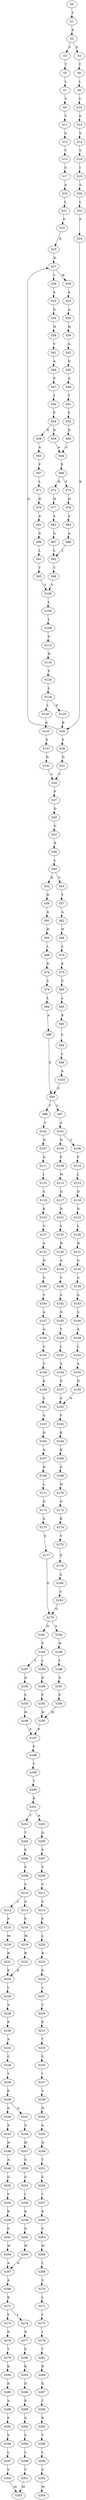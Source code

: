 strict digraph  {
	S0 -> S1 [ label = Y ];
	S1 -> S2 [ label = K ];
	S2 -> S3 [ label = S ];
	S2 -> S4 [ label = E ];
	S3 -> S5 [ label = T ];
	S4 -> S6 [ label = T ];
	S5 -> S7 [ label = L ];
	S6 -> S8 [ label = L ];
	S7 -> S9 [ label = V ];
	S8 -> S10 [ label = V ];
	S9 -> S11 [ label = T ];
	S10 -> S12 [ label = G ];
	S11 -> S13 [ label = S ];
	S12 -> S14 [ label = S ];
	S13 -> S15 [ label = V ];
	S14 -> S16 [ label = V ];
	S15 -> S17 [ label = S ];
	S16 -> S18 [ label = I ];
	S17 -> S19 [ label = A ];
	S18 -> S20 [ label = S ];
	S19 -> S21 [ label = L ];
	S20 -> S22 [ label = L ];
	S21 -> S23 [ label = F ];
	S22 -> S24 [ label = F ];
	S23 -> S25 [ label = K ];
	S24 -> S26 [ label = K ];
	S25 -> S27 [ label = D ];
	S26 -> S28 [ label = F ];
	S26 -> S27 [ label = D ];
	S27 -> S29 [ label = L ];
	S27 -> S30 [ label = W ];
	S28 -> S31 [ label = N ];
	S29 -> S32 [ label = S ];
	S30 -> S33 [ label = A ];
	S31 -> S34 [ label = V ];
	S32 -> S35 [ label = A ];
	S33 -> S36 [ label = A ];
	S34 -> S37 [ label = P ];
	S35 -> S38 [ label = H ];
	S36 -> S39 [ label = H ];
	S37 -> S40 [ label = D ];
	S38 -> S41 [ label = V ];
	S39 -> S42 [ label = A ];
	S40 -> S43 [ label = V ];
	S41 -> S44 [ label = A ];
	S42 -> S45 [ label = D ];
	S43 -> S46 [ label = R ];
	S44 -> S47 [ label = P ];
	S45 -> S48 [ label = A ];
	S46 -> S49 [ label = L ];
	S47 -> S50 [ label = T ];
	S48 -> S51 [ label = T ];
	S49 -> S52 [ label = K ];
	S49 -> S53 [ label = V ];
	S50 -> S54 [ label = F ];
	S51 -> S55 [ label = F ];
	S52 -> S56 [ label = H ];
	S53 -> S57 [ label = Y ];
	S54 -> S58 [ label = E ];
	S54 -> S59 [ label = D ];
	S55 -> S60 [ label = D ];
	S56 -> S61 [ label = A ];
	S57 -> S62 [ label = A ];
	S58 -> S63 [ label = A ];
	S59 -> S64 [ label = A ];
	S60 -> S64 [ label = A ];
	S61 -> S65 [ label = H ];
	S62 -> S66 [ label = H ];
	S63 -> S67 [ label = P ];
	S64 -> S68 [ label = P ];
	S65 -> S69 [ label = L ];
	S66 -> S70 [ label = L ];
	S67 -> S71 [ label = L ];
	S68 -> S72 [ label = H ];
	S68 -> S73 [ label = F ];
	S69 -> S74 [ label = D ];
	S70 -> S75 [ label = E ];
	S71 -> S76 [ label = H ];
	S72 -> S77 [ label = H ];
	S73 -> S78 [ label = H ];
	S74 -> S79 [ label = S ];
	S75 -> S80 [ label = S ];
	S76 -> S81 [ label = A ];
	S77 -> S82 [ label = S ];
	S78 -> S83 [ label = S ];
	S79 -> S84 [ label = L ];
	S80 -> S85 [ label = L ];
	S81 -> S86 [ label = A ];
	S82 -> S87 [ label = A ];
	S83 -> S88 [ label = A ];
	S84 -> S89 [ label = A ];
	S85 -> S90 [ label = K ];
	S86 -> S91 [ label = L ];
	S87 -> S92 [ label = L ];
	S88 -> S92 [ label = L ];
	S89 -> S93 [ label = S ];
	S90 -> S94 [ label = S ];
	S91 -> S95 [ label = T ];
	S92 -> S96 [ label = T ];
	S93 -> S97 [ label = L ];
	S93 -> S98 [ label = T ];
	S94 -> S99 [ label = L ];
	S95 -> S100 [ label = V ];
	S96 -> S100 [ label = V ];
	S97 -> S101 [ label = A ];
	S98 -> S102 [ label = V ];
	S99 -> S103 [ label = A ];
	S100 -> S104 [ label = L ];
	S101 -> S105 [ label = N ];
	S101 -> S106 [ label = G ];
	S102 -> S107 [ label = N ];
	S103 -> S93 [ label = S ];
	S104 -> S108 [ label = L ];
	S105 -> S109 [ label = P ];
	S106 -> S110 [ label = P ];
	S107 -> S111 [ label = D ];
	S108 -> S112 [ label = C ];
	S109 -> S113 [ label = M ];
	S110 -> S114 [ label = L ];
	S111 -> S115 [ label = I ];
	S112 -> S116 [ label = H ];
	S113 -> S117 [ label = D ];
	S114 -> S118 [ label = D ];
	S115 -> S119 [ label = S ];
	S116 -> S120 [ label = S ];
	S117 -> S121 [ label = D ];
	S118 -> S122 [ label = D ];
	S119 -> S123 [ label = K ];
	S120 -> S124 [ label = L ];
	S121 -> S125 [ label = V ];
	S122 -> S126 [ label = L ];
	S123 -> S127 [ label = V ];
	S124 -> S128 [ label = L ];
	S124 -> S129 [ label = F ];
	S125 -> S130 [ label = H ];
	S126 -> S131 [ label = H ];
	S127 -> S132 [ label = A ];
	S128 -> S133 [ label = K ];
	S129 -> S26 [ label = K ];
	S130 -> S134 [ label = A ];
	S131 -> S135 [ label = G ];
	S132 -> S136 [ label = D ];
	S133 -> S137 [ label = F ];
	S134 -> S138 [ label = V ];
	S135 -> S139 [ label = A ];
	S136 -> S140 [ label = G ];
	S137 -> S141 [ label = N ];
	S138 -> S142 [ label = A ];
	S139 -> S143 [ label = A ];
	S140 -> S144 [ label = V ];
	S141 -> S34 [ label = V ];
	S142 -> S145 [ label = N ];
	S143 -> S146 [ label = S ];
	S144 -> S147 [ label = A ];
	S145 -> S148 [ label = T ];
	S146 -> S149 [ label = A ];
	S147 -> S150 [ label = A ];
	S148 -> S151 [ label = L ];
	S149 -> S152 [ label = L ];
	S150 -> S153 [ label = V ];
	S151 -> S154 [ label = A ];
	S152 -> S155 [ label = A ];
	S153 -> S156 [ label = V ];
	S154 -> S157 [ label = D ];
	S155 -> S158 [ label = D ];
	S156 -> S159 [ label = K ];
	S157 -> S160 [ label = A ];
	S158 -> S160 [ label = A ];
	S159 -> S161 [ label = S ];
	S160 -> S162 [ label = V ];
	S161 -> S163 [ label = G ];
	S162 -> S164 [ label = K ];
	S163 -> S165 [ label = H ];
	S164 -> S166 [ label = K ];
	S165 -> S167 [ label = A ];
	S166 -> S168 [ label = G ];
	S167 -> S169 [ label = R ];
	S168 -> S170 [ label = H ];
	S169 -> S171 [ label = L ];
	S170 -> S172 [ label = G ];
	S171 -> S173 [ label = Q ];
	S172 -> S174 [ label = K ];
	S173 -> S175 [ label = A ];
	S174 -> S176 [ label = V ];
	S175 -> S177 [ label = S ];
	S176 -> S178 [ label = Q ];
	S177 -> S179 [ label = G ];
	S178 -> S180 [ label = A ];
	S179 -> S181 [ label = H ];
	S179 -> S182 [ label = S ];
	S180 -> S183 [ label = S ];
	S181 -> S184 [ label = S ];
	S182 -> S185 [ label = H ];
	S183 -> S179 [ label = G ];
	S184 -> S186 [ label = L ];
	S184 -> S187 [ label = V ];
	S185 -> S188 [ label = L ];
	S186 -> S189 [ label = D ];
	S187 -> S190 [ label = D ];
	S188 -> S191 [ label = D ];
	S189 -> S192 [ label = F ];
	S190 -> S193 [ label = F ];
	S191 -> S194 [ label = F ];
	S192 -> S195 [ label = H ];
	S193 -> S196 [ label = H ];
	S194 -> S195 [ label = H ];
	S195 -> S197 [ label = P ];
	S196 -> S197 [ label = P ];
	S197 -> S198 [ label = F ];
	S198 -> S199 [ label = Y ];
	S199 -> S200 [ label = T ];
	S200 -> S201 [ label = K ];
	S201 -> S202 [ label = T ];
	S201 -> S203 [ label = A ];
	S202 -> S204 [ label = T ];
	S203 -> S205 [ label = Q ];
	S204 -> S206 [ label = P ];
	S205 -> S207 [ label = P ];
	S206 -> S208 [ label = F ];
	S207 -> S209 [ label = Y ];
	S208 -> S210 [ label = S ];
	S209 -> S211 [ label = C ];
	S210 -> S212 [ label = L ];
	S210 -> S213 [ label = A ];
	S211 -> S214 [ label = S ];
	S212 -> S215 [ label = F ];
	S213 -> S216 [ label = F ];
	S214 -> S217 [ label = F ];
	S215 -> S218 [ label = M ];
	S216 -> S219 [ label = M ];
	S217 -> S220 [ label = L ];
	S218 -> S221 [ label = R ];
	S219 -> S222 [ label = R ];
	S220 -> S223 [ label = R ];
	S221 -> S224 [ label = E ];
	S222 -> S224 [ label = E ];
	S223 -> S225 [ label = E ];
	S224 -> S226 [ label = L ];
	S225 -> S227 [ label = L ];
	S226 -> S228 [ label = A ];
	S227 -> S229 [ label = T ];
	S228 -> S230 [ label = E ];
	S229 -> S231 [ label = E ];
	S230 -> S232 [ label = A ];
	S231 -> S233 [ label = T ];
	S232 -> S234 [ label = G ];
	S233 -> S235 [ label = G ];
	S234 -> S236 [ label = Y ];
	S235 -> S237 [ label = I ];
	S236 -> S238 [ label = E ];
	S237 -> S239 [ label = V ];
	S238 -> S240 [ label = G ];
	S238 -> S241 [ label = A ];
	S239 -> S242 [ label = D ];
	S240 -> S243 [ label = A ];
	S241 -> S244 [ label = G ];
	S242 -> S245 [ label = A ];
	S243 -> S246 [ label = H ];
	S244 -> S247 [ label = H ];
	S245 -> S248 [ label = Q ];
	S246 -> S249 [ label = A ];
	S247 -> S250 [ label = G ];
	S248 -> S251 [ label = T ];
	S249 -> S252 [ label = G ];
	S250 -> S253 [ label = G ];
	S251 -> S254 [ label = S ];
	S252 -> S255 [ label = V ];
	S253 -> S256 [ label = I ];
	S254 -> S257 [ label = I ];
	S255 -> S258 [ label = K ];
	S256 -> S259 [ label = K ];
	S257 -> S260 [ label = K ];
	S258 -> S261 [ label = G ];
	S259 -> S262 [ label = G ];
	S260 -> S263 [ label = S ];
	S261 -> S264 [ label = W ];
	S262 -> S265 [ label = W ];
	S263 -> S266 [ label = W ];
	S264 -> S267 [ label = A ];
	S265 -> S267 [ label = A ];
	S266 -> S268 [ label = L ];
	S267 -> S269 [ label = A ];
	S268 -> S270 [ label = S ];
	S269 -> S271 [ label = K ];
	S270 -> S272 [ label = L ];
	S271 -> S273 [ label = V ];
	S271 -> S274 [ label = I ];
	S272 -> S275 [ label = I ];
	S273 -> S276 [ label = N ];
	S274 -> S277 [ label = N ];
	S275 -> S278 [ label = I ];
	S276 -> S279 [ label = T ];
	S277 -> S280 [ label = S ];
	S278 -> S281 [ label = T ];
	S279 -> S282 [ label = K ];
	S280 -> S283 [ label = K ];
	S281 -> S284 [ label = R ];
	S282 -> S285 [ label = D ];
	S283 -> S286 [ label = D ];
	S284 -> S287 [ label = E ];
	S285 -> S288 [ label = A ];
	S286 -> S289 [ label = E ];
	S287 -> S290 [ label = T ];
	S288 -> S291 [ label = P ];
	S289 -> S292 [ label = G ];
	S290 -> S293 [ label = R ];
	S291 -> S294 [ label = S ];
	S292 -> S295 [ label = S ];
	S293 -> S296 [ label = T ];
	S294 -> S297 [ label = L ];
	S295 -> S298 [ label = L ];
	S296 -> S299 [ label = L ];
	S297 -> S300 [ label = V ];
	S298 -> S301 [ label = V ];
	S299 -> S302 [ label = S ];
	S300 -> S303 [ label = M ];
	S301 -> S303 [ label = M ];
	S302 -> S304 [ label = M ];
}
